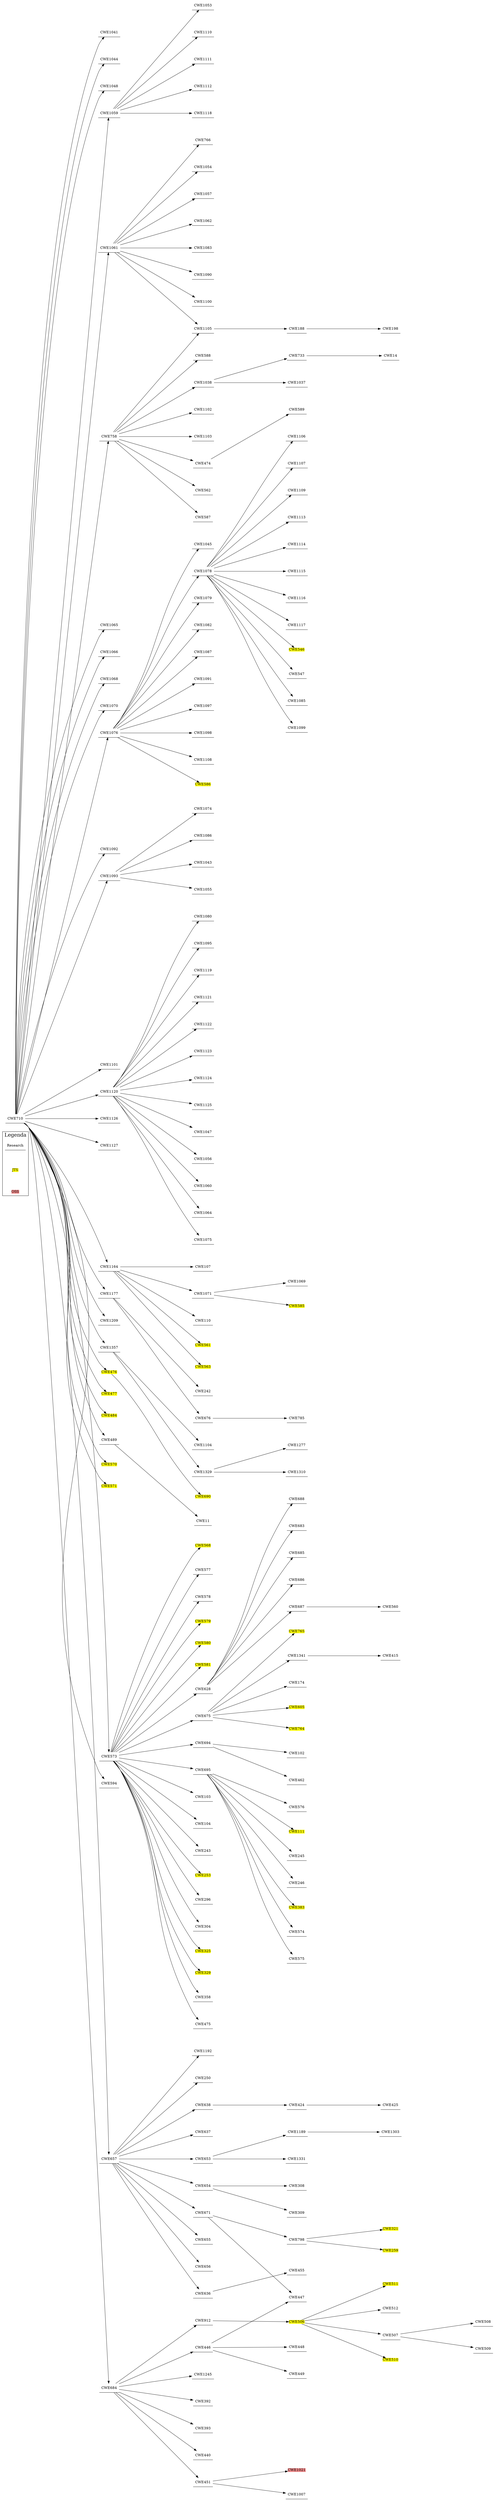 digraph "Family Tree" {
	graph [nodesep=1 rankdir=LR ranksep=4 splines=true]
	subgraph clusterA {
		node [shape=plaintext]
		label=Legenda
		fontsize=20
		Research [label=Research color=black fillcolor=white shape=underline style=filled]
		JTS [label=JTS color=black fillcolor=yellow shape=plain style=filled]
		OSS [label=OSS color=black fillcolor="#f08989" shape=plain style=filled]
	}
	CWE710 [label=CWE710 color=black fillcolor=white shape=underline style=filled]
	CWE1041 [label=CWE1041 color=black fillcolor=white shape=underline style=filled]
	CWE1044 [label=CWE1044 color=black fillcolor=white shape=underline style=filled]
	CWE1048 [label=CWE1048 color=black fillcolor=white shape=underline style=filled]
	CWE1059 [label=CWE1059 color=black fillcolor=white shape=underline style=filled]
	CWE1061 [label=CWE1061 color=black fillcolor=white shape=underline style=filled]
	CWE1065 [label=CWE1065 color=black fillcolor=white shape=underline style=filled]
	CWE1066 [label=CWE1066 color=black fillcolor=white shape=underline style=filled]
	CWE1068 [label=CWE1068 color=black fillcolor=white shape=underline style=filled]
	CWE1070 [label=CWE1070 color=black fillcolor=white shape=underline style=filled]
	CWE1076 [label=CWE1076 color=black fillcolor=white shape=underline style=filled]
	CWE1092 [label=CWE1092 color=black fillcolor=white shape=underline style=filled]
	CWE1093 [label=CWE1093 color=black fillcolor=white shape=underline style=filled]
	CWE1101 [label=CWE1101 color=black fillcolor=white shape=underline style=filled]
	CWE1120 [label=CWE1120 color=black fillcolor=white shape=underline style=filled]
	CWE1126 [label=CWE1126 color=black fillcolor=white shape=underline style=filled]
	CWE1127 [label=CWE1127 color=black fillcolor=white shape=underline style=filled]
	CWE1164 [label=CWE1164 color=black fillcolor=white shape=underline style=filled]
	CWE1177 [label=CWE1177 color=black fillcolor=white shape=underline style=filled]
	CWE1209 [label=CWE1209 color=black fillcolor=white shape=underline style=filled]
	CWE1357 [label=CWE1357 color=black fillcolor=white shape=underline style=filled]
	CWE476 [label=CWE476 color=black fillcolor=yellow shape=plain style=filled]
	CWE477 [label=CWE477 color=black fillcolor=yellow shape=plain style=filled]
	CWE484 [label=CWE484 color=black fillcolor=yellow shape=plain style=filled]
	CWE489 [label=CWE489 color=black fillcolor=white shape=underline style=filled]
	CWE570 [label=CWE570 color=black fillcolor=yellow shape=plain style=filled]
	CWE571 [label=CWE571 color=black fillcolor=yellow shape=plain style=filled]
	CWE573 [label=CWE573 color=black fillcolor=white shape=underline style=filled]
	CWE594 [label=CWE594 color=black fillcolor=white shape=underline style=filled]
	CWE657 [label=CWE657 color=black fillcolor=white shape=underline style=filled]
	CWE684 [label=CWE684 color=black fillcolor=white shape=underline style=filled]
	CWE758 [label=CWE758 color=black fillcolor=white shape=underline style=filled]
	CWE1053 [label=CWE1053 color=black fillcolor=white shape=underline style=filled]
	CWE1110 [label=CWE1110 color=black fillcolor=white shape=underline style=filled]
	CWE1111 [label=CWE1111 color=black fillcolor=white shape=underline style=filled]
	CWE1112 [label=CWE1112 color=black fillcolor=white shape=underline style=filled]
	CWE1118 [label=CWE1118 color=black fillcolor=white shape=underline style=filled]
	CWE1054 [label=CWE1054 color=black fillcolor=white shape=underline style=filled]
	CWE1057 [label=CWE1057 color=black fillcolor=white shape=underline style=filled]
	CWE1062 [label=CWE1062 color=black fillcolor=white shape=underline style=filled]
	CWE1083 [label=CWE1083 color=black fillcolor=white shape=underline style=filled]
	CWE1090 [label=CWE1090 color=black fillcolor=white shape=underline style=filled]
	CWE1100 [label=CWE1100 color=black fillcolor=white shape=underline style=filled]
	CWE1105 [label=CWE1105 color=black fillcolor=white shape=underline style=filled]
	CWE766 [label=CWE766 color=black fillcolor=white shape=underline style=filled]
	CWE1045 [label=CWE1045 color=black fillcolor=white shape=underline style=filled]
	CWE1078 [label=CWE1078 color=black fillcolor=white shape=underline style=filled]
	CWE1079 [label=CWE1079 color=black fillcolor=white shape=underline style=filled]
	CWE1082 [label=CWE1082 color=black fillcolor=white shape=underline style=filled]
	CWE1087 [label=CWE1087 color=black fillcolor=white shape=underline style=filled]
	CWE1091 [label=CWE1091 color=black fillcolor=white shape=underline style=filled]
	CWE1097 [label=CWE1097 color=black fillcolor=white shape=underline style=filled]
	CWE1098 [label=CWE1098 color=black fillcolor=white shape=underline style=filled]
	CWE1108 [label=CWE1108 color=black fillcolor=white shape=underline style=filled]
	CWE586 [label=CWE586 color=black fillcolor=yellow shape=plain style=filled]
	CWE1043 [label=CWE1043 color=black fillcolor=white shape=underline style=filled]
	CWE1055 [label=CWE1055 color=black fillcolor=white shape=underline style=filled]
	CWE1074 [label=CWE1074 color=black fillcolor=white shape=underline style=filled]
	CWE1086 [label=CWE1086 color=black fillcolor=white shape=underline style=filled]
	CWE1047 [label=CWE1047 color=black fillcolor=white shape=underline style=filled]
	CWE1056 [label=CWE1056 color=black fillcolor=white shape=underline style=filled]
	CWE1060 [label=CWE1060 color=black fillcolor=white shape=underline style=filled]
	CWE1064 [label=CWE1064 color=black fillcolor=white shape=underline style=filled]
	CWE1075 [label=CWE1075 color=black fillcolor=white shape=underline style=filled]
	CWE1080 [label=CWE1080 color=black fillcolor=white shape=underline style=filled]
	CWE1095 [label=CWE1095 color=black fillcolor=white shape=underline style=filled]
	CWE1119 [label=CWE1119 color=black fillcolor=white shape=underline style=filled]
	CWE1121 [label=CWE1121 color=black fillcolor=white shape=underline style=filled]
	CWE1122 [label=CWE1122 color=black fillcolor=white shape=underline style=filled]
	CWE1123 [label=CWE1123 color=black fillcolor=white shape=underline style=filled]
	CWE1124 [label=CWE1124 color=black fillcolor=white shape=underline style=filled]
	CWE1125 [label=CWE1125 color=black fillcolor=white shape=underline style=filled]
	CWE107 [label=CWE107 color=black fillcolor=white shape=underline style=filled]
	CWE1071 [label=CWE1071 color=black fillcolor=white shape=underline style=filled]
	CWE110 [label=CWE110 color=black fillcolor=white shape=underline style=filled]
	CWE561 [label=CWE561 color=black fillcolor=yellow shape=plain style=filled]
	CWE563 [label=CWE563 color=black fillcolor=yellow shape=plain style=filled]
	CWE242 [label=CWE242 color=black fillcolor=white shape=underline style=filled]
	CWE676 [label=CWE676 color=black fillcolor=white shape=underline style=filled]
	CWE1104 [label=CWE1104 color=black fillcolor=white shape=underline style=filled]
	CWE1329 [label=CWE1329 color=black fillcolor=white shape=underline style=filled]
	CWE690 [label=CWE690 color=black fillcolor=yellow shape=plain style=filled]
	CWE11 [label=CWE11 color=black fillcolor=white shape=underline style=filled]
	CWE103 [label=CWE103 color=black fillcolor=white shape=underline style=filled]
	CWE104 [label=CWE104 color=black fillcolor=white shape=underline style=filled]
	CWE243 [label=CWE243 color=black fillcolor=white shape=underline style=filled]
	CWE253 [label=CWE253 color=black fillcolor=yellow shape=plain style=filled]
	CWE296 [label=CWE296 color=black fillcolor=white shape=underline style=filled]
	CWE304 [label=CWE304 color=black fillcolor=white shape=underline style=filled]
	CWE325 [label=CWE325 color=black fillcolor=yellow shape=plain style=filled]
	CWE329 [label=CWE329 color=black fillcolor=yellow shape=plain style=filled]
	CWE358 [label=CWE358 color=black fillcolor=white shape=underline style=filled]
	CWE475 [label=CWE475 color=black fillcolor=white shape=underline style=filled]
	CWE568 [label=CWE568 color=black fillcolor=yellow shape=plain style=filled]
	CWE577 [label=CWE577 color=black fillcolor=white shape=underline style=filled]
	CWE578 [label=CWE578 color=black fillcolor=white shape=underline style=filled]
	CWE579 [label=CWE579 color=black fillcolor=yellow shape=plain style=filled]
	CWE580 [label=CWE580 color=black fillcolor=yellow shape=plain style=filled]
	CWE581 [label=CWE581 color=black fillcolor=yellow shape=plain style=filled]
	CWE628 [label=CWE628 color=black fillcolor=white shape=underline style=filled]
	CWE675 [label=CWE675 color=black fillcolor=white shape=underline style=filled]
	CWE694 [label=CWE694 color=black fillcolor=white shape=underline style=filled]
	CWE695 [label=CWE695 color=black fillcolor=white shape=underline style=filled]
	CWE1192 [label=CWE1192 color=black fillcolor=white shape=underline style=filled]
	CWE250 [label=CWE250 color=black fillcolor=white shape=underline style=filled]
	CWE636 [label=CWE636 color=black fillcolor=white shape=underline style=filled]
	CWE637 [label=CWE637 color=black fillcolor=white shape=underline style=filled]
	CWE638 [label=CWE638 color=black fillcolor=white shape=underline style=filled]
	CWE653 [label=CWE653 color=black fillcolor=white shape=underline style=filled]
	CWE654 [label=CWE654 color=black fillcolor=white shape=underline style=filled]
	CWE655 [label=CWE655 color=black fillcolor=white shape=underline style=filled]
	CWE656 [label=CWE656 color=black fillcolor=white shape=underline style=filled]
	CWE671 [label=CWE671 color=black fillcolor=white shape=underline style=filled]
	CWE1245 [label=CWE1245 color=black fillcolor=white shape=underline style=filled]
	CWE392 [label=CWE392 color=black fillcolor=white shape=underline style=filled]
	CWE393 [label=CWE393 color=black fillcolor=white shape=underline style=filled]
	CWE440 [label=CWE440 color=black fillcolor=white shape=underline style=filled]
	CWE446 [label=CWE446 color=black fillcolor=white shape=underline style=filled]
	CWE451 [label=CWE451 color=black fillcolor=white shape=underline style=filled]
	CWE912 [label=CWE912 color=black fillcolor=white shape=underline style=filled]
	CWE1038 [label=CWE1038 color=black fillcolor=white shape=underline style=filled]
	CWE1102 [label=CWE1102 color=black fillcolor=white shape=underline style=filled]
	CWE1103 [label=CWE1103 color=black fillcolor=white shape=underline style=filled]
	CWE474 [label=CWE474 color=black fillcolor=white shape=underline style=filled]
	CWE562 [label=CWE562 color=black fillcolor=white shape=underline style=filled]
	CWE587 [label=CWE587 color=black fillcolor=white shape=underline style=filled]
	CWE588 [label=CWE588 color=black fillcolor=white shape=underline style=filled]
	CWE188 [label=CWE188 color=black fillcolor=white shape=underline style=filled]
	CWE1085 [label=CWE1085 color=black fillcolor=white shape=underline style=filled]
	CWE1099 [label=CWE1099 color=black fillcolor=white shape=underline style=filled]
	CWE1106 [label=CWE1106 color=black fillcolor=white shape=underline style=filled]
	CWE1107 [label=CWE1107 color=black fillcolor=white shape=underline style=filled]
	CWE1109 [label=CWE1109 color=black fillcolor=white shape=underline style=filled]
	CWE1113 [label=CWE1113 color=black fillcolor=white shape=underline style=filled]
	CWE1114 [label=CWE1114 color=black fillcolor=white shape=underline style=filled]
	CWE1115 [label=CWE1115 color=black fillcolor=white shape=underline style=filled]
	CWE1116 [label=CWE1116 color=black fillcolor=white shape=underline style=filled]
	CWE1117 [label=CWE1117 color=black fillcolor=white shape=underline style=filled]
	CWE546 [label=CWE546 color=black fillcolor=yellow shape=plain style=filled]
	CWE547 [label=CWE547 color=black fillcolor=white shape=underline style=filled]
	CWE1069 [label=CWE1069 color=black fillcolor=white shape=underline style=filled]
	CWE585 [label=CWE585 color=black fillcolor=yellow shape=plain style=filled]
	CWE785 [label=CWE785 color=black fillcolor=white shape=underline style=filled]
	CWE1277 [label=CWE1277 color=black fillcolor=white shape=underline style=filled]
	CWE1310 [label=CWE1310 color=black fillcolor=white shape=underline style=filled]
	CWE683 [label=CWE683 color=black fillcolor=white shape=underline style=filled]
	CWE685 [label=CWE685 color=black fillcolor=white shape=underline style=filled]
	CWE686 [label=CWE686 color=black fillcolor=white shape=underline style=filled]
	CWE687 [label=CWE687 color=black fillcolor=white shape=underline style=filled]
	CWE688 [label=CWE688 color=black fillcolor=white shape=underline style=filled]
	CWE1341 [label=CWE1341 color=black fillcolor=white shape=underline style=filled]
	CWE174 [label=CWE174 color=black fillcolor=white shape=underline style=filled]
	CWE605 [label=CWE605 color=black fillcolor=yellow shape=plain style=filled]
	CWE764 [label=CWE764 color=black fillcolor=yellow shape=plain style=filled]
	CWE765 [label=CWE765 color=black fillcolor=yellow shape=plain style=filled]
	CWE102 [label=CWE102 color=black fillcolor=white shape=underline style=filled]
	CWE462 [label=CWE462 color=black fillcolor=white shape=underline style=filled]
	CWE111 [label=CWE111 color=black fillcolor=yellow shape=plain style=filled]
	CWE245 [label=CWE245 color=black fillcolor=white shape=underline style=filled]
	CWE246 [label=CWE246 color=black fillcolor=white shape=underline style=filled]
	CWE383 [label=CWE383 color=black fillcolor=yellow shape=plain style=filled]
	CWE574 [label=CWE574 color=black fillcolor=white shape=underline style=filled]
	CWE575 [label=CWE575 color=black fillcolor=white shape=underline style=filled]
	CWE576 [label=CWE576 color=black fillcolor=white shape=underline style=filled]
	CWE455 [label=CWE455 color=black fillcolor=white shape=underline style=filled]
	CWE424 [label=CWE424 color=black fillcolor=white shape=underline style=filled]
	CWE1189 [label=CWE1189 color=black fillcolor=white shape=underline style=filled]
	CWE1331 [label=CWE1331 color=black fillcolor=white shape=underline style=filled]
	CWE308 [label=CWE308 color=black fillcolor=white shape=underline style=filled]
	CWE309 [label=CWE309 color=black fillcolor=white shape=underline style=filled]
	CWE447 [label=CWE447 color=black fillcolor=white shape=underline style=filled]
	CWE798 [label=CWE798 color=black fillcolor=white shape=underline style=filled]
	CWE448 [label=CWE448 color=black fillcolor=white shape=underline style=filled]
	CWE449 [label=CWE449 color=black fillcolor=white shape=underline style=filled]
	CWE1007 [label=CWE1007 color=black fillcolor=white shape=underline style=filled]
	CWE1021 [label=CWE1021 color=black fillcolor="#f08989" shape=plain style=filled]
	CWE506 [label=CWE506 color=black fillcolor=yellow shape=plain style=filled]
	CWE1037 [label=CWE1037 color=black fillcolor=white shape=underline style=filled]
	CWE733 [label=CWE733 color=black fillcolor=white shape=underline style=filled]
	CWE589 [label=CWE589 color=black fillcolor=white shape=underline style=filled]
	CWE198 [label=CWE198 color=black fillcolor=white shape=underline style=filled]
	CWE560 [label=CWE560 color=black fillcolor=white shape=underline style=filled]
	CWE415 [label=CWE415 color=black fillcolor=white shape=underline style=filled]
	CWE425 [label=CWE425 color=black fillcolor=white shape=underline style=filled]
	CWE1303 [label=CWE1303 color=black fillcolor=white shape=underline style=filled]
	CWE259 [label=CWE259 color=black fillcolor=yellow shape=plain style=filled]
	CWE321 [label=CWE321 color=black fillcolor=yellow shape=plain style=filled]
	CWE507 [label=CWE507 color=black fillcolor=white shape=underline style=filled]
	CWE510 [label=CWE510 color=black fillcolor=yellow shape=plain style=filled]
	CWE511 [label=CWE511 color=black fillcolor=yellow shape=plain style=filled]
	CWE512 [label=CWE512 color=black fillcolor=white shape=underline style=filled]
	CWE14 [label=CWE14 color=black fillcolor=white shape=underline style=filled]
	CWE508 [label=CWE508 color=black fillcolor=white shape=underline style=filled]
	CWE509 [label=CWE509 color=black fillcolor=white shape=underline style=filled]
	CWE710 -> CWE1041
	CWE710 -> CWE1044
	CWE710 -> CWE1048
	CWE710 -> CWE1059
	CWE710 -> CWE1061
	CWE710 -> CWE1065
	CWE710 -> CWE1066
	CWE710 -> CWE1068
	CWE710 -> CWE1070
	CWE710 -> CWE1076
	CWE710 -> CWE1092
	CWE710 -> CWE1093
	CWE710 -> CWE1101
	CWE710 -> CWE1120
	CWE710 -> CWE1126
	CWE710 -> CWE1127
	CWE710 -> CWE1164
	CWE710 -> CWE1177
	CWE710 -> CWE1209
	CWE710 -> CWE1357
	CWE710 -> CWE476
	CWE710 -> CWE477
	CWE710 -> CWE484
	CWE710 -> CWE489
	CWE710 -> CWE570
	CWE710 -> CWE571
	CWE710 -> CWE573
	CWE710 -> CWE594
	CWE710 -> CWE657
	CWE710 -> CWE684
	CWE710 -> CWE758
	CWE1059 -> CWE1053
	CWE1059 -> CWE1110
	CWE1059 -> CWE1111
	CWE1059 -> CWE1112
	CWE1059 -> CWE1118
	CWE1061 -> CWE1054
	CWE1061 -> CWE1057
	CWE1061 -> CWE1062
	CWE1061 -> CWE1083
	CWE1061 -> CWE1090
	CWE1061 -> CWE1100
	CWE1061 -> CWE1105
	CWE1061 -> CWE766
	CWE1076 -> CWE1045
	CWE1076 -> CWE1078
	CWE1076 -> CWE1079
	CWE1076 -> CWE1082
	CWE1076 -> CWE1087
	CWE1076 -> CWE1091
	CWE1076 -> CWE1097
	CWE1076 -> CWE1098
	CWE1076 -> CWE1108
	CWE1076 -> CWE586
	CWE1093 -> CWE1043
	CWE1093 -> CWE1055
	CWE1093 -> CWE1074
	CWE1093 -> CWE1086
	CWE1120 -> CWE1047
	CWE1120 -> CWE1056
	CWE1120 -> CWE1060
	CWE1120 -> CWE1064
	CWE1120 -> CWE1075
	CWE1120 -> CWE1080
	CWE1120 -> CWE1095
	CWE1120 -> CWE1119
	CWE1120 -> CWE1121
	CWE1120 -> CWE1122
	CWE1120 -> CWE1123
	CWE1120 -> CWE1124
	CWE1120 -> CWE1125
	CWE1164 -> CWE107
	CWE1164 -> CWE1071
	CWE1164 -> CWE110
	CWE1164 -> CWE561
	CWE1164 -> CWE563
	CWE1177 -> CWE242
	CWE1177 -> CWE676
	CWE1357 -> CWE1104
	CWE1357 -> CWE1329
	CWE476 -> CWE690
	CWE489 -> CWE11
	CWE573 -> CWE103
	CWE573 -> CWE104
	CWE573 -> CWE243
	CWE573 -> CWE253
	CWE573 -> CWE296
	CWE573 -> CWE304
	CWE573 -> CWE325
	CWE573 -> CWE329
	CWE573 -> CWE358
	CWE573 -> CWE475
	CWE573 -> CWE568
	CWE573 -> CWE577
	CWE573 -> CWE578
	CWE573 -> CWE579
	CWE573 -> CWE580
	CWE573 -> CWE581
	CWE573 -> CWE628
	CWE573 -> CWE675
	CWE573 -> CWE694
	CWE573 -> CWE695
	CWE657 -> CWE1192
	CWE657 -> CWE250
	CWE657 -> CWE636
	CWE657 -> CWE637
	CWE657 -> CWE638
	CWE657 -> CWE653
	CWE657 -> CWE654
	CWE657 -> CWE655
	CWE657 -> CWE656
	CWE657 -> CWE671
	CWE684 -> CWE1245
	CWE684 -> CWE392
	CWE684 -> CWE393
	CWE684 -> CWE440
	CWE684 -> CWE446
	CWE684 -> CWE451
	CWE684 -> CWE912
	CWE758 -> CWE1038
	CWE758 -> CWE1102
	CWE758 -> CWE1103
	CWE758 -> CWE1105
	CWE758 -> CWE474
	CWE758 -> CWE562
	CWE758 -> CWE587
	CWE758 -> CWE588
	CWE1105 -> CWE188
	CWE1078 -> CWE1085
	CWE1078 -> CWE1099
	CWE1078 -> CWE1106
	CWE1078 -> CWE1107
	CWE1078 -> CWE1109
	CWE1078 -> CWE1113
	CWE1078 -> CWE1114
	CWE1078 -> CWE1115
	CWE1078 -> CWE1116
	CWE1078 -> CWE1117
	CWE1078 -> CWE546
	CWE1078 -> CWE547
	CWE1071 -> CWE1069
	CWE1071 -> CWE585
	CWE676 -> CWE785
	CWE1329 -> CWE1277
	CWE1329 -> CWE1310
	CWE628 -> CWE683
	CWE628 -> CWE685
	CWE628 -> CWE686
	CWE628 -> CWE687
	CWE628 -> CWE688
	CWE675 -> CWE1341
	CWE675 -> CWE174
	CWE675 -> CWE605
	CWE675 -> CWE764
	CWE675 -> CWE765
	CWE694 -> CWE102
	CWE694 -> CWE462
	CWE695 -> CWE111
	CWE695 -> CWE245
	CWE695 -> CWE246
	CWE695 -> CWE383
	CWE695 -> CWE574
	CWE695 -> CWE575
	CWE695 -> CWE576
	CWE636 -> CWE455
	CWE638 -> CWE424
	CWE653 -> CWE1189
	CWE653 -> CWE1331
	CWE654 -> CWE308
	CWE654 -> CWE309
	CWE671 -> CWE447
	CWE671 -> CWE798
	CWE446 -> CWE447
	CWE446 -> CWE448
	CWE446 -> CWE449
	CWE451 -> CWE1007
	CWE451 -> CWE1021
	CWE912 -> CWE506
	CWE1038 -> CWE1037
	CWE1038 -> CWE733
	CWE474 -> CWE589
	CWE188 -> CWE198
	CWE687 -> CWE560
	CWE1341 -> CWE415
	CWE424 -> CWE425
	CWE1189 -> CWE1303
	CWE798 -> CWE259
	CWE798 -> CWE321
	CWE506 -> CWE507
	CWE506 -> CWE510
	CWE506 -> CWE511
	CWE506 -> CWE512
	CWE733 -> CWE14
	CWE507 -> CWE508
	CWE507 -> CWE509
}
